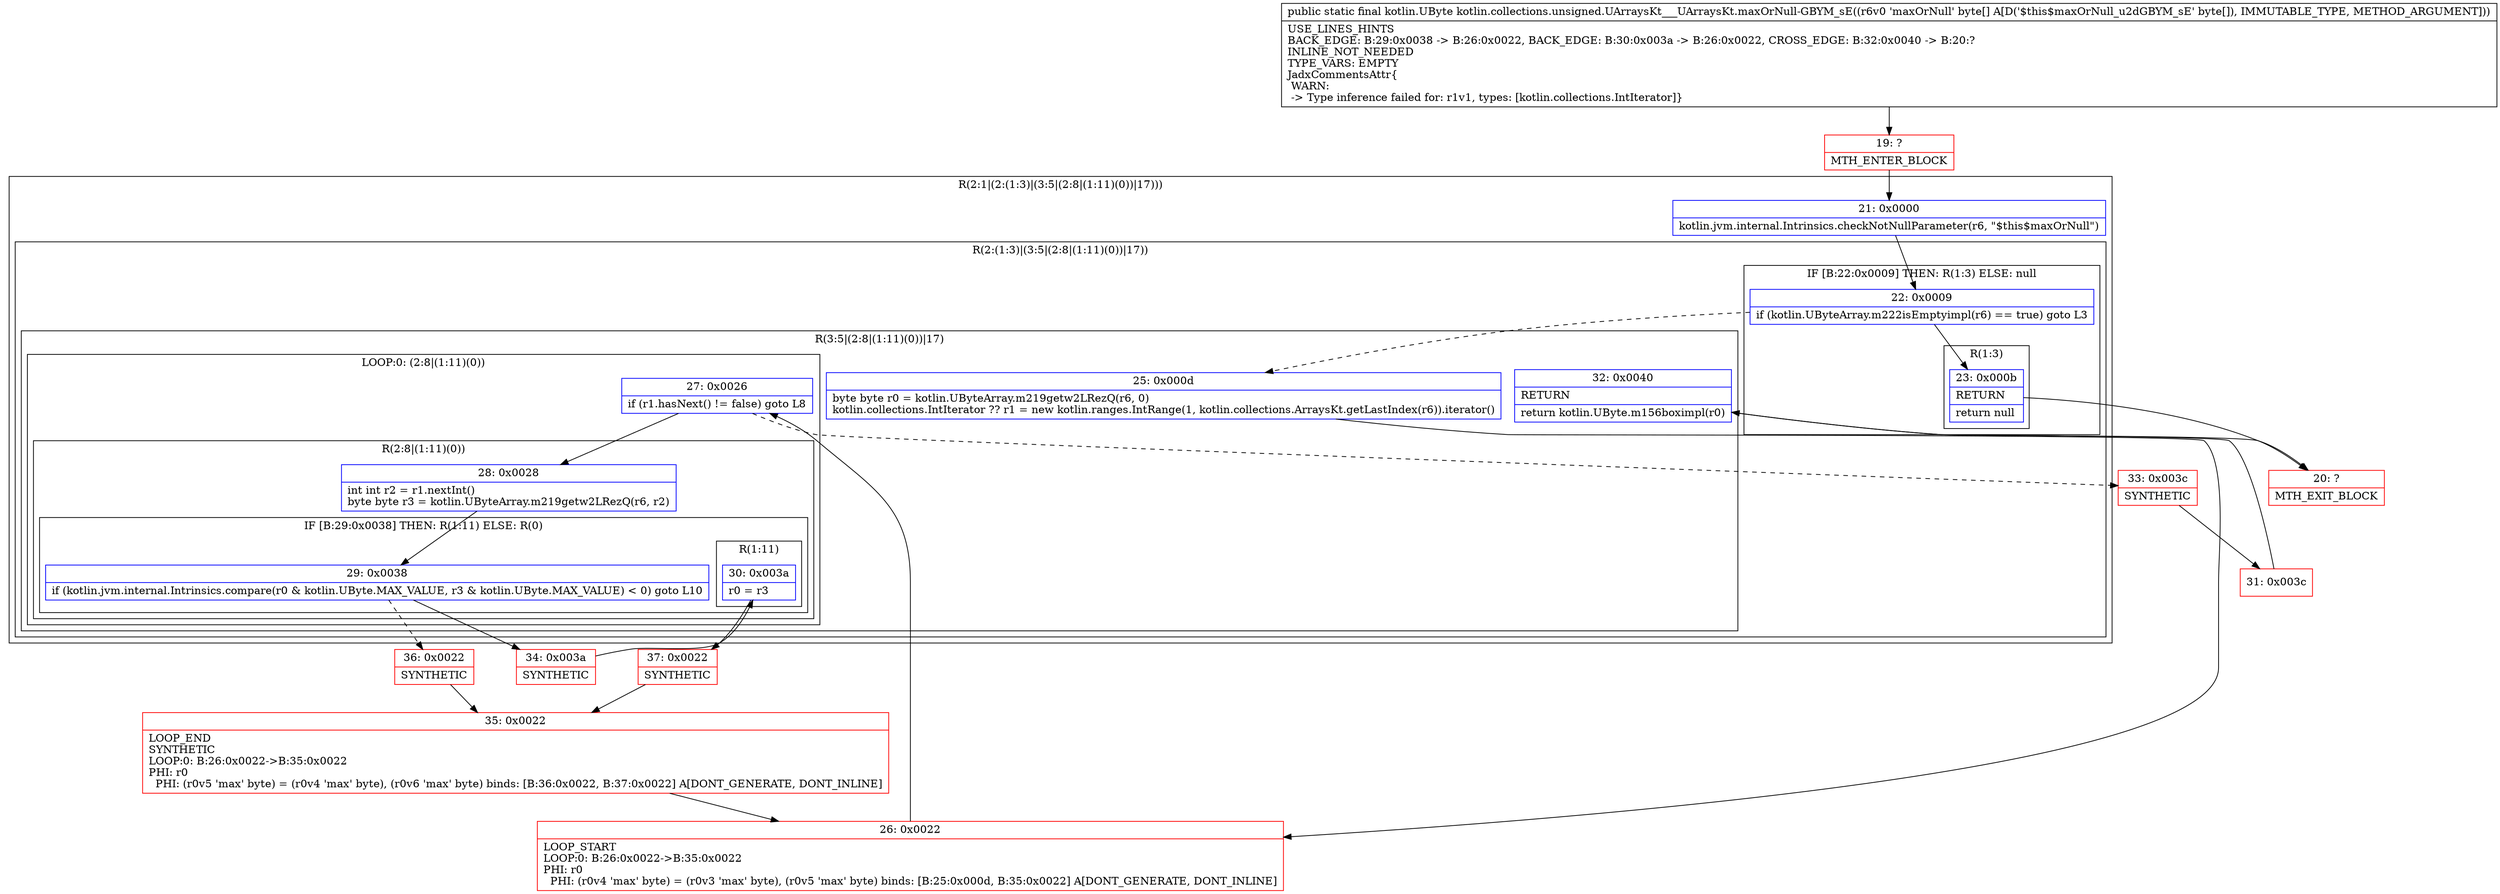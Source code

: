 digraph "CFG forkotlin.collections.unsigned.UArraysKt___UArraysKt.maxOrNull\-GBYM_sE([B)Lkotlin\/UByte;" {
subgraph cluster_Region_1712089344 {
label = "R(2:1|(2:(1:3)|(3:5|(2:8|(1:11)(0))|17)))";
node [shape=record,color=blue];
Node_21 [shape=record,label="{21\:\ 0x0000|kotlin.jvm.internal.Intrinsics.checkNotNullParameter(r6, \"$this$maxOrNull\")\l}"];
subgraph cluster_Region_1394564662 {
label = "R(2:(1:3)|(3:5|(2:8|(1:11)(0))|17))";
node [shape=record,color=blue];
subgraph cluster_IfRegion_1565139662 {
label = "IF [B:22:0x0009] THEN: R(1:3) ELSE: null";
node [shape=record,color=blue];
Node_22 [shape=record,label="{22\:\ 0x0009|if (kotlin.UByteArray.m222isEmptyimpl(r6) == true) goto L3\l}"];
subgraph cluster_Region_1390116899 {
label = "R(1:3)";
node [shape=record,color=blue];
Node_23 [shape=record,label="{23\:\ 0x000b|RETURN\l|return null\l}"];
}
}
subgraph cluster_Region_396951498 {
label = "R(3:5|(2:8|(1:11)(0))|17)";
node [shape=record,color=blue];
Node_25 [shape=record,label="{25\:\ 0x000d|byte byte r0 = kotlin.UByteArray.m219getw2LRezQ(r6, 0)\lkotlin.collections.IntIterator ?? r1 = new kotlin.ranges.IntRange(1, kotlin.collections.ArraysKt.getLastIndex(r6)).iterator()\l}"];
subgraph cluster_LoopRegion_554934603 {
label = "LOOP:0: (2:8|(1:11)(0))";
node [shape=record,color=blue];
Node_27 [shape=record,label="{27\:\ 0x0026|if (r1.hasNext() != false) goto L8\l}"];
subgraph cluster_Region_1905609740 {
label = "R(2:8|(1:11)(0))";
node [shape=record,color=blue];
Node_28 [shape=record,label="{28\:\ 0x0028|int int r2 = r1.nextInt()\lbyte byte r3 = kotlin.UByteArray.m219getw2LRezQ(r6, r2)\l}"];
subgraph cluster_IfRegion_1871345518 {
label = "IF [B:29:0x0038] THEN: R(1:11) ELSE: R(0)";
node [shape=record,color=blue];
Node_29 [shape=record,label="{29\:\ 0x0038|if (kotlin.jvm.internal.Intrinsics.compare(r0 & kotlin.UByte.MAX_VALUE, r3 & kotlin.UByte.MAX_VALUE) \< 0) goto L10\l}"];
subgraph cluster_Region_1513597619 {
label = "R(1:11)";
node [shape=record,color=blue];
Node_30 [shape=record,label="{30\:\ 0x003a|r0 = r3\l}"];
}
subgraph cluster_Region_1461368593 {
label = "R(0)";
node [shape=record,color=blue];
}
}
}
}
Node_32 [shape=record,label="{32\:\ 0x0040|RETURN\l|return kotlin.UByte.m156boximpl(r0)\l}"];
}
}
}
Node_19 [shape=record,color=red,label="{19\:\ ?|MTH_ENTER_BLOCK\l}"];
Node_20 [shape=record,color=red,label="{20\:\ ?|MTH_EXIT_BLOCK\l}"];
Node_26 [shape=record,color=red,label="{26\:\ 0x0022|LOOP_START\lLOOP:0: B:26:0x0022\-\>B:35:0x0022\lPHI: r0 \l  PHI: (r0v4 'max' byte) = (r0v3 'max' byte), (r0v5 'max' byte) binds: [B:25:0x000d, B:35:0x0022] A[DONT_GENERATE, DONT_INLINE]\l}"];
Node_34 [shape=record,color=red,label="{34\:\ 0x003a|SYNTHETIC\l}"];
Node_37 [shape=record,color=red,label="{37\:\ 0x0022|SYNTHETIC\l}"];
Node_35 [shape=record,color=red,label="{35\:\ 0x0022|LOOP_END\lSYNTHETIC\lLOOP:0: B:26:0x0022\-\>B:35:0x0022\lPHI: r0 \l  PHI: (r0v5 'max' byte) = (r0v4 'max' byte), (r0v6 'max' byte) binds: [B:36:0x0022, B:37:0x0022] A[DONT_GENERATE, DONT_INLINE]\l}"];
Node_36 [shape=record,color=red,label="{36\:\ 0x0022|SYNTHETIC\l}"];
Node_33 [shape=record,color=red,label="{33\:\ 0x003c|SYNTHETIC\l}"];
Node_31 [shape=record,color=red,label="{31\:\ 0x003c}"];
MethodNode[shape=record,label="{public static final kotlin.UByte kotlin.collections.unsigned.UArraysKt___UArraysKt.maxOrNull\-GBYM_sE((r6v0 'maxOrNull' byte[] A[D('$this$maxOrNull_u2dGBYM_sE' byte[]), IMMUTABLE_TYPE, METHOD_ARGUMENT]))  | USE_LINES_HINTS\lBACK_EDGE: B:29:0x0038 \-\> B:26:0x0022, BACK_EDGE: B:30:0x003a \-\> B:26:0x0022, CROSS_EDGE: B:32:0x0040 \-\> B:20:?\lINLINE_NOT_NEEDED\lTYPE_VARS: EMPTY\lJadxCommentsAttr\{\l WARN: \l \-\> Type inference failed for: r1v1, types: [kotlin.collections.IntIterator]\}\l}"];
MethodNode -> Node_19;Node_21 -> Node_22;
Node_22 -> Node_23;
Node_22 -> Node_25[style=dashed];
Node_23 -> Node_20;
Node_25 -> Node_26;
Node_27 -> Node_28;
Node_27 -> Node_33[style=dashed];
Node_28 -> Node_29;
Node_29 -> Node_34;
Node_29 -> Node_36[style=dashed];
Node_30 -> Node_37;
Node_32 -> Node_20;
Node_19 -> Node_21;
Node_26 -> Node_27;
Node_34 -> Node_30;
Node_37 -> Node_35;
Node_35 -> Node_26;
Node_36 -> Node_35;
Node_33 -> Node_31;
Node_31 -> Node_32;
}

